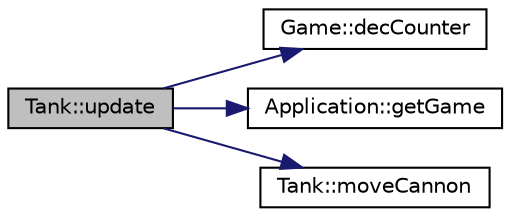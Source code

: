 digraph "Tank::update"
{
 // LATEX_PDF_SIZE
  edge [fontname="Helvetica",fontsize="10",labelfontname="Helvetica",labelfontsize="10"];
  node [fontname="Helvetica",fontsize="10",shape=record];
  rankdir="LR";
  Node1 [label="Tank::update",height=0.2,width=0.4,color="black", fillcolor="grey75", style="filled", fontcolor="black",tooltip="Aktualizuje dane gracza."];
  Node1 -> Node2 [color="midnightblue",fontsize="10",style="solid",fontname="Helvetica"];
  Node2 [label="Game::decCounter",height=0.2,width=0.4,color="black", fillcolor="white", style="filled",URL="$class_game.html#af0914e8e8b16223d222c2e7ead5c111e",tooltip="Zmniejsza licznik zadań do wykonania."];
  Node1 -> Node3 [color="midnightblue",fontsize="10",style="solid",fontname="Helvetica"];
  Node3 [label="Application::getGame",height=0.2,width=0.4,color="black", fillcolor="white", style="filled",URL="$class_application.html#a8b8a3492c6b1ae1856ae43c5fc74839f",tooltip="Zwraca obiekt klasy Game."];
  Node1 -> Node4 [color="midnightblue",fontsize="10",style="solid",fontname="Helvetica"];
  Node4 [label="Tank::moveCannon",height=0.2,width=0.4,color="black", fillcolor="white", style="filled",URL="$class_tank.html#a4ecfdd3f3eac718b5608566bdd6a5409",tooltip="Zmienia kąt nachylenia lufy."];
}
